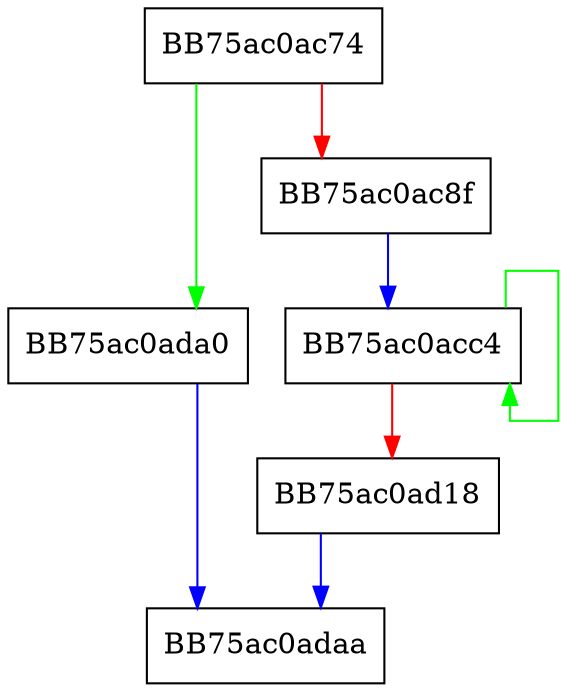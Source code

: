 digraph XXH_INLINE_XXH64 {
  node [shape="box"];
  graph [splines=ortho];
  BB75ac0ac74 -> BB75ac0ada0 [color="green"];
  BB75ac0ac74 -> BB75ac0ac8f [color="red"];
  BB75ac0ac8f -> BB75ac0acc4 [color="blue"];
  BB75ac0acc4 -> BB75ac0acc4 [color="green"];
  BB75ac0acc4 -> BB75ac0ad18 [color="red"];
  BB75ac0ad18 -> BB75ac0adaa [color="blue"];
  BB75ac0ada0 -> BB75ac0adaa [color="blue"];
}